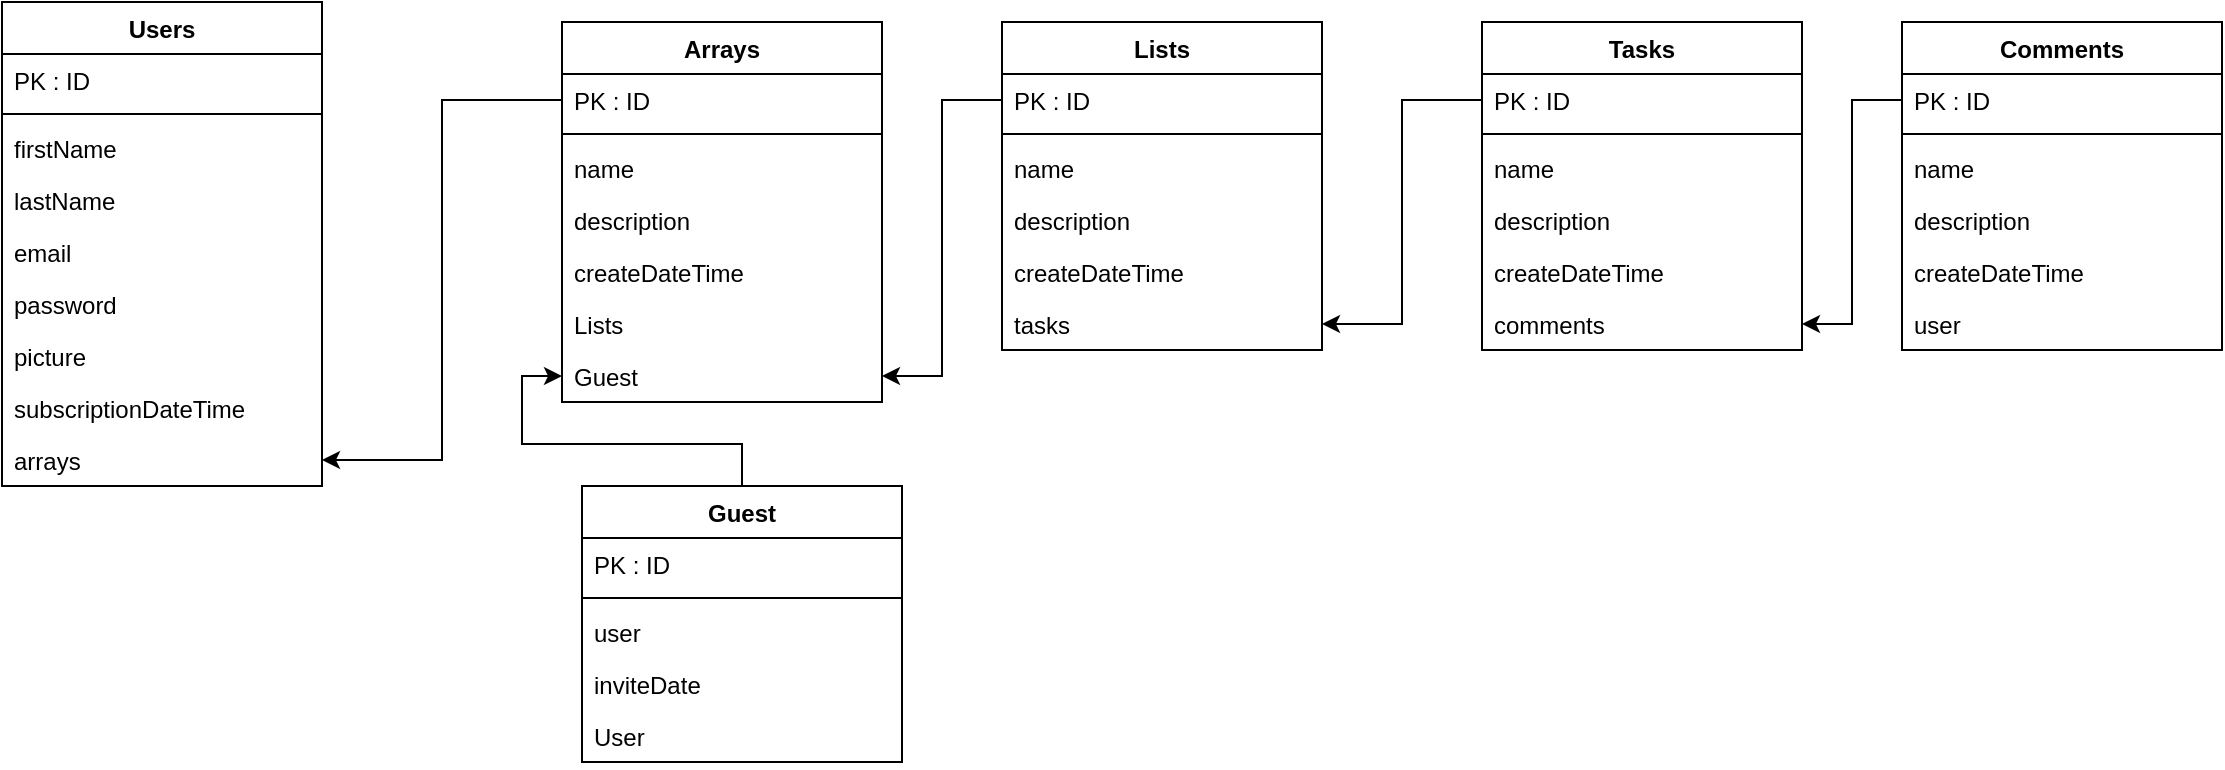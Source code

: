 <mxfile version="14.2.4" type="github">
  <diagram id="HDbMhDB7XsGi5WWxnpXI" name="Page-1">
    <mxGraphModel dx="1038" dy="579" grid="1" gridSize="10" guides="1" tooltips="1" connect="1" arrows="1" fold="1" page="1" pageScale="1" pageWidth="827" pageHeight="1169" math="0" shadow="0">
      <root>
        <mxCell id="0" />
        <mxCell id="1" parent="0" />
        <mxCell id="4TvPpoLYzu6q3lhIc_QF-1" value="Arrays" style="swimlane;fontStyle=1;align=center;verticalAlign=top;childLayout=stackLayout;horizontal=1;startSize=26;horizontalStack=0;resizeParent=1;resizeParentMax=0;resizeLast=0;collapsible=1;marginBottom=0;" parent="1" vertex="1">
          <mxGeometry x="320" y="120" width="160" height="190" as="geometry" />
        </mxCell>
        <mxCell id="4TvPpoLYzu6q3lhIc_QF-2" value="PK : ID" style="text;strokeColor=none;fillColor=none;align=left;verticalAlign=top;spacingLeft=4;spacingRight=4;overflow=hidden;rotatable=0;points=[[0,0.5],[1,0.5]];portConstraint=eastwest;" parent="4TvPpoLYzu6q3lhIc_QF-1" vertex="1">
          <mxGeometry y="26" width="160" height="26" as="geometry" />
        </mxCell>
        <mxCell id="4TvPpoLYzu6q3lhIc_QF-3" value="" style="line;strokeWidth=1;fillColor=none;align=left;verticalAlign=middle;spacingTop=-1;spacingLeft=3;spacingRight=3;rotatable=0;labelPosition=right;points=[];portConstraint=eastwest;" parent="4TvPpoLYzu6q3lhIc_QF-1" vertex="1">
          <mxGeometry y="52" width="160" height="8" as="geometry" />
        </mxCell>
        <mxCell id="4TvPpoLYzu6q3lhIc_QF-22" value="name&#xa;" style="text;strokeColor=none;fillColor=none;align=left;verticalAlign=top;spacingLeft=4;spacingRight=4;overflow=hidden;rotatable=0;points=[[0,0.5],[1,0.5]];portConstraint=eastwest;" parent="4TvPpoLYzu6q3lhIc_QF-1" vertex="1">
          <mxGeometry y="60" width="160" height="26" as="geometry" />
        </mxCell>
        <mxCell id="4TvPpoLYzu6q3lhIc_QF-23" value="description&#xa;" style="text;strokeColor=none;fillColor=none;align=left;verticalAlign=top;spacingLeft=4;spacingRight=4;overflow=hidden;rotatable=0;points=[[0,0.5],[1,0.5]];portConstraint=eastwest;" parent="4TvPpoLYzu6q3lhIc_QF-1" vertex="1">
          <mxGeometry y="86" width="160" height="26" as="geometry" />
        </mxCell>
        <mxCell id="4TvPpoLYzu6q3lhIc_QF-21" value="createDateTime&#xa;" style="text;strokeColor=none;fillColor=none;align=left;verticalAlign=top;spacingLeft=4;spacingRight=4;overflow=hidden;rotatable=0;points=[[0,0.5],[1,0.5]];portConstraint=eastwest;" parent="4TvPpoLYzu6q3lhIc_QF-1" vertex="1">
          <mxGeometry y="112" width="160" height="26" as="geometry" />
        </mxCell>
        <mxCell id="VicLam8vCwVhrmRGH8Kk-8" value="Lists" style="text;strokeColor=none;fillColor=none;align=left;verticalAlign=top;spacingLeft=4;spacingRight=4;overflow=hidden;rotatable=0;points=[[0,0.5],[1,0.5]];portConstraint=eastwest;" vertex="1" parent="4TvPpoLYzu6q3lhIc_QF-1">
          <mxGeometry y="138" width="160" height="26" as="geometry" />
        </mxCell>
        <mxCell id="4TvPpoLYzu6q3lhIc_QF-4" value="Guest" style="text;strokeColor=none;fillColor=none;align=left;verticalAlign=top;spacingLeft=4;spacingRight=4;overflow=hidden;rotatable=0;points=[[0,0.5],[1,0.5]];portConstraint=eastwest;" parent="4TvPpoLYzu6q3lhIc_QF-1" vertex="1">
          <mxGeometry y="164" width="160" height="26" as="geometry" />
        </mxCell>
        <mxCell id="4TvPpoLYzu6q3lhIc_QF-5" value="Users" style="swimlane;fontStyle=1;align=center;verticalAlign=top;childLayout=stackLayout;horizontal=1;startSize=26;horizontalStack=0;resizeParent=1;resizeParentMax=0;resizeLast=0;collapsible=1;marginBottom=0;" parent="1" vertex="1">
          <mxGeometry x="40" y="110" width="160" height="242" as="geometry" />
        </mxCell>
        <mxCell id="4TvPpoLYzu6q3lhIc_QF-6" value="PK : ID" style="text;strokeColor=none;fillColor=none;align=left;verticalAlign=top;spacingLeft=4;spacingRight=4;overflow=hidden;rotatable=0;points=[[0,0.5],[1,0.5]];portConstraint=eastwest;" parent="4TvPpoLYzu6q3lhIc_QF-5" vertex="1">
          <mxGeometry y="26" width="160" height="26" as="geometry" />
        </mxCell>
        <mxCell id="4TvPpoLYzu6q3lhIc_QF-7" value="" style="line;strokeWidth=1;fillColor=none;align=left;verticalAlign=middle;spacingTop=-1;spacingLeft=3;spacingRight=3;rotatable=0;labelPosition=right;points=[];portConstraint=eastwest;" parent="4TvPpoLYzu6q3lhIc_QF-5" vertex="1">
          <mxGeometry y="52" width="160" height="8" as="geometry" />
        </mxCell>
        <mxCell id="4TvPpoLYzu6q3lhIc_QF-10" value="firstName" style="text;strokeColor=none;fillColor=none;align=left;verticalAlign=top;spacingLeft=4;spacingRight=4;overflow=hidden;rotatable=0;points=[[0,0.5],[1,0.5]];portConstraint=eastwest;" parent="4TvPpoLYzu6q3lhIc_QF-5" vertex="1">
          <mxGeometry y="60" width="160" height="26" as="geometry" />
        </mxCell>
        <mxCell id="4TvPpoLYzu6q3lhIc_QF-11" value="lastName&#xa;" style="text;strokeColor=none;fillColor=none;align=left;verticalAlign=top;spacingLeft=4;spacingRight=4;overflow=hidden;rotatable=0;points=[[0,0.5],[1,0.5]];portConstraint=eastwest;" parent="4TvPpoLYzu6q3lhIc_QF-5" vertex="1">
          <mxGeometry y="86" width="160" height="26" as="geometry" />
        </mxCell>
        <mxCell id="4TvPpoLYzu6q3lhIc_QF-12" value="email&#xa;" style="text;strokeColor=none;fillColor=none;align=left;verticalAlign=top;spacingLeft=4;spacingRight=4;overflow=hidden;rotatable=0;points=[[0,0.5],[1,0.5]];portConstraint=eastwest;" parent="4TvPpoLYzu6q3lhIc_QF-5" vertex="1">
          <mxGeometry y="112" width="160" height="26" as="geometry" />
        </mxCell>
        <mxCell id="4TvPpoLYzu6q3lhIc_QF-15" value="password&#xa;&#xa;" style="text;strokeColor=none;fillColor=none;align=left;verticalAlign=top;spacingLeft=4;spacingRight=4;overflow=hidden;rotatable=0;points=[[0,0.5],[1,0.5]];portConstraint=eastwest;" parent="4TvPpoLYzu6q3lhIc_QF-5" vertex="1">
          <mxGeometry y="138" width="160" height="26" as="geometry" />
        </mxCell>
        <mxCell id="4TvPpoLYzu6q3lhIc_QF-24" value="picture&#xa;" style="text;strokeColor=none;fillColor=none;align=left;verticalAlign=top;spacingLeft=4;spacingRight=4;overflow=hidden;rotatable=0;points=[[0,0.5],[1,0.5]];portConstraint=eastwest;" parent="4TvPpoLYzu6q3lhIc_QF-5" vertex="1">
          <mxGeometry y="164" width="160" height="26" as="geometry" />
        </mxCell>
        <mxCell id="4TvPpoLYzu6q3lhIc_QF-13" value="subscriptionDateTime&#xa;&#xa;" style="text;strokeColor=none;fillColor=none;align=left;verticalAlign=top;spacingLeft=4;spacingRight=4;overflow=hidden;rotatable=0;points=[[0,0.5],[1,0.5]];portConstraint=eastwest;" parent="4TvPpoLYzu6q3lhIc_QF-5" vertex="1">
          <mxGeometry y="190" width="160" height="26" as="geometry" />
        </mxCell>
        <mxCell id="4TvPpoLYzu6q3lhIc_QF-8" value="arrays" style="text;strokeColor=none;fillColor=none;align=left;verticalAlign=top;spacingLeft=4;spacingRight=4;overflow=hidden;rotatable=0;points=[[0,0.5],[1,0.5]];portConstraint=eastwest;" parent="4TvPpoLYzu6q3lhIc_QF-5" vertex="1">
          <mxGeometry y="216" width="160" height="26" as="geometry" />
        </mxCell>
        <mxCell id="4TvPpoLYzu6q3lhIc_QF-25" value="Lists" style="swimlane;fontStyle=1;align=center;verticalAlign=top;childLayout=stackLayout;horizontal=1;startSize=26;horizontalStack=0;resizeParent=1;resizeParentMax=0;resizeLast=0;collapsible=1;marginBottom=0;" parent="1" vertex="1">
          <mxGeometry x="540" y="120" width="160" height="164" as="geometry" />
        </mxCell>
        <mxCell id="4TvPpoLYzu6q3lhIc_QF-26" value="PK : ID" style="text;strokeColor=none;fillColor=none;align=left;verticalAlign=top;spacingLeft=4;spacingRight=4;overflow=hidden;rotatable=0;points=[[0,0.5],[1,0.5]];portConstraint=eastwest;" parent="4TvPpoLYzu6q3lhIc_QF-25" vertex="1">
          <mxGeometry y="26" width="160" height="26" as="geometry" />
        </mxCell>
        <mxCell id="4TvPpoLYzu6q3lhIc_QF-27" value="" style="line;strokeWidth=1;fillColor=none;align=left;verticalAlign=middle;spacingTop=-1;spacingLeft=3;spacingRight=3;rotatable=0;labelPosition=right;points=[];portConstraint=eastwest;" parent="4TvPpoLYzu6q3lhIc_QF-25" vertex="1">
          <mxGeometry y="52" width="160" height="8" as="geometry" />
        </mxCell>
        <mxCell id="4TvPpoLYzu6q3lhIc_QF-28" value="name&#xa;" style="text;strokeColor=none;fillColor=none;align=left;verticalAlign=top;spacingLeft=4;spacingRight=4;overflow=hidden;rotatable=0;points=[[0,0.5],[1,0.5]];portConstraint=eastwest;" parent="4TvPpoLYzu6q3lhIc_QF-25" vertex="1">
          <mxGeometry y="60" width="160" height="26" as="geometry" />
        </mxCell>
        <mxCell id="4TvPpoLYzu6q3lhIc_QF-29" value="description&#xa;" style="text;strokeColor=none;fillColor=none;align=left;verticalAlign=top;spacingLeft=4;spacingRight=4;overflow=hidden;rotatable=0;points=[[0,0.5],[1,0.5]];portConstraint=eastwest;" parent="4TvPpoLYzu6q3lhIc_QF-25" vertex="1">
          <mxGeometry y="86" width="160" height="26" as="geometry" />
        </mxCell>
        <mxCell id="4TvPpoLYzu6q3lhIc_QF-30" value="createDateTime&#xa;" style="text;strokeColor=none;fillColor=none;align=left;verticalAlign=top;spacingLeft=4;spacingRight=4;overflow=hidden;rotatable=0;points=[[0,0.5],[1,0.5]];portConstraint=eastwest;" parent="4TvPpoLYzu6q3lhIc_QF-25" vertex="1">
          <mxGeometry y="112" width="160" height="26" as="geometry" />
        </mxCell>
        <mxCell id="4TvPpoLYzu6q3lhIc_QF-31" value="tasks&#xa;" style="text;strokeColor=none;fillColor=none;align=left;verticalAlign=top;spacingLeft=4;spacingRight=4;overflow=hidden;rotatable=0;points=[[0,0.5],[1,0.5]];portConstraint=eastwest;" parent="4TvPpoLYzu6q3lhIc_QF-25" vertex="1">
          <mxGeometry y="138" width="160" height="26" as="geometry" />
        </mxCell>
        <mxCell id="4TvPpoLYzu6q3lhIc_QF-33" value="Tasks" style="swimlane;fontStyle=1;align=center;verticalAlign=top;childLayout=stackLayout;horizontal=1;startSize=26;horizontalStack=0;resizeParent=1;resizeParentMax=0;resizeLast=0;collapsible=1;marginBottom=0;" parent="1" vertex="1">
          <mxGeometry x="780" y="120" width="160" height="164" as="geometry" />
        </mxCell>
        <mxCell id="4TvPpoLYzu6q3lhIc_QF-34" value="PK : ID" style="text;strokeColor=none;fillColor=none;align=left;verticalAlign=top;spacingLeft=4;spacingRight=4;overflow=hidden;rotatable=0;points=[[0,0.5],[1,0.5]];portConstraint=eastwest;" parent="4TvPpoLYzu6q3lhIc_QF-33" vertex="1">
          <mxGeometry y="26" width="160" height="26" as="geometry" />
        </mxCell>
        <mxCell id="4TvPpoLYzu6q3lhIc_QF-35" value="" style="line;strokeWidth=1;fillColor=none;align=left;verticalAlign=middle;spacingTop=-1;spacingLeft=3;spacingRight=3;rotatable=0;labelPosition=right;points=[];portConstraint=eastwest;" parent="4TvPpoLYzu6q3lhIc_QF-33" vertex="1">
          <mxGeometry y="52" width="160" height="8" as="geometry" />
        </mxCell>
        <mxCell id="4TvPpoLYzu6q3lhIc_QF-36" value="name&#xa;" style="text;strokeColor=none;fillColor=none;align=left;verticalAlign=top;spacingLeft=4;spacingRight=4;overflow=hidden;rotatable=0;points=[[0,0.5],[1,0.5]];portConstraint=eastwest;" parent="4TvPpoLYzu6q3lhIc_QF-33" vertex="1">
          <mxGeometry y="60" width="160" height="26" as="geometry" />
        </mxCell>
        <mxCell id="4TvPpoLYzu6q3lhIc_QF-37" value="description&#xa;" style="text;strokeColor=none;fillColor=none;align=left;verticalAlign=top;spacingLeft=4;spacingRight=4;overflow=hidden;rotatable=0;points=[[0,0.5],[1,0.5]];portConstraint=eastwest;" parent="4TvPpoLYzu6q3lhIc_QF-33" vertex="1">
          <mxGeometry y="86" width="160" height="26" as="geometry" />
        </mxCell>
        <mxCell id="4TvPpoLYzu6q3lhIc_QF-38" value="createDateTime&#xa;" style="text;strokeColor=none;fillColor=none;align=left;verticalAlign=top;spacingLeft=4;spacingRight=4;overflow=hidden;rotatable=0;points=[[0,0.5],[1,0.5]];portConstraint=eastwest;" parent="4TvPpoLYzu6q3lhIc_QF-33" vertex="1">
          <mxGeometry y="112" width="160" height="26" as="geometry" />
        </mxCell>
        <mxCell id="4TvPpoLYzu6q3lhIc_QF-39" value="comments&#xa;" style="text;strokeColor=none;fillColor=none;align=left;verticalAlign=top;spacingLeft=4;spacingRight=4;overflow=hidden;rotatable=0;points=[[0,0.5],[1,0.5]];portConstraint=eastwest;" parent="4TvPpoLYzu6q3lhIc_QF-33" vertex="1">
          <mxGeometry y="138" width="160" height="26" as="geometry" />
        </mxCell>
        <mxCell id="4TvPpoLYzu6q3lhIc_QF-42" value="Comments&#xa;" style="swimlane;fontStyle=1;align=center;verticalAlign=top;childLayout=stackLayout;horizontal=1;startSize=26;horizontalStack=0;resizeParent=1;resizeParentMax=0;resizeLast=0;collapsible=1;marginBottom=0;" parent="1" vertex="1">
          <mxGeometry x="990" y="120" width="160" height="164" as="geometry" />
        </mxCell>
        <mxCell id="4TvPpoLYzu6q3lhIc_QF-43" value="PK : ID" style="text;strokeColor=none;fillColor=none;align=left;verticalAlign=top;spacingLeft=4;spacingRight=4;overflow=hidden;rotatable=0;points=[[0,0.5],[1,0.5]];portConstraint=eastwest;" parent="4TvPpoLYzu6q3lhIc_QF-42" vertex="1">
          <mxGeometry y="26" width="160" height="26" as="geometry" />
        </mxCell>
        <mxCell id="4TvPpoLYzu6q3lhIc_QF-44" value="" style="line;strokeWidth=1;fillColor=none;align=left;verticalAlign=middle;spacingTop=-1;spacingLeft=3;spacingRight=3;rotatable=0;labelPosition=right;points=[];portConstraint=eastwest;" parent="4TvPpoLYzu6q3lhIc_QF-42" vertex="1">
          <mxGeometry y="52" width="160" height="8" as="geometry" />
        </mxCell>
        <mxCell id="4TvPpoLYzu6q3lhIc_QF-45" value="name&#xa;" style="text;strokeColor=none;fillColor=none;align=left;verticalAlign=top;spacingLeft=4;spacingRight=4;overflow=hidden;rotatable=0;points=[[0,0.5],[1,0.5]];portConstraint=eastwest;" parent="4TvPpoLYzu6q3lhIc_QF-42" vertex="1">
          <mxGeometry y="60" width="160" height="26" as="geometry" />
        </mxCell>
        <mxCell id="4TvPpoLYzu6q3lhIc_QF-46" value="description&#xa;" style="text;strokeColor=none;fillColor=none;align=left;verticalAlign=top;spacingLeft=4;spacingRight=4;overflow=hidden;rotatable=0;points=[[0,0.5],[1,0.5]];portConstraint=eastwest;" parent="4TvPpoLYzu6q3lhIc_QF-42" vertex="1">
          <mxGeometry y="86" width="160" height="26" as="geometry" />
        </mxCell>
        <mxCell id="4TvPpoLYzu6q3lhIc_QF-47" value="createDateTime&#xa;" style="text;strokeColor=none;fillColor=none;align=left;verticalAlign=top;spacingLeft=4;spacingRight=4;overflow=hidden;rotatable=0;points=[[0,0.5],[1,0.5]];portConstraint=eastwest;" parent="4TvPpoLYzu6q3lhIc_QF-42" vertex="1">
          <mxGeometry y="112" width="160" height="26" as="geometry" />
        </mxCell>
        <mxCell id="4TvPpoLYzu6q3lhIc_QF-48" value="user&#xa;" style="text;strokeColor=none;fillColor=none;align=left;verticalAlign=top;spacingLeft=4;spacingRight=4;overflow=hidden;rotatable=0;points=[[0,0.5],[1,0.5]];portConstraint=eastwest;" parent="4TvPpoLYzu6q3lhIc_QF-42" vertex="1">
          <mxGeometry y="138" width="160" height="26" as="geometry" />
        </mxCell>
        <mxCell id="4TvPpoLYzu6q3lhIc_QF-51" style="edgeStyle=orthogonalEdgeStyle;rounded=0;orthogonalLoop=1;jettySize=auto;html=1;entryX=1;entryY=0.5;entryDx=0;entryDy=0;" parent="1" source="4TvPpoLYzu6q3lhIc_QF-2" target="4TvPpoLYzu6q3lhIc_QF-8" edge="1">
          <mxGeometry relative="1" as="geometry" />
        </mxCell>
        <mxCell id="4TvPpoLYzu6q3lhIc_QF-52" style="edgeStyle=orthogonalEdgeStyle;rounded=0;orthogonalLoop=1;jettySize=auto;html=1;entryX=1;entryY=0.5;entryDx=0;entryDy=0;" parent="1" source="4TvPpoLYzu6q3lhIc_QF-26" target="4TvPpoLYzu6q3lhIc_QF-4" edge="1">
          <mxGeometry relative="1" as="geometry" />
        </mxCell>
        <mxCell id="4TvPpoLYzu6q3lhIc_QF-53" style="edgeStyle=orthogonalEdgeStyle;rounded=0;orthogonalLoop=1;jettySize=auto;html=1;entryX=1;entryY=0.5;entryDx=0;entryDy=0;" parent="1" source="4TvPpoLYzu6q3lhIc_QF-34" target="4TvPpoLYzu6q3lhIc_QF-31" edge="1">
          <mxGeometry relative="1" as="geometry" />
        </mxCell>
        <mxCell id="4TvPpoLYzu6q3lhIc_QF-54" style="edgeStyle=orthogonalEdgeStyle;rounded=0;orthogonalLoop=1;jettySize=auto;html=1;entryX=1;entryY=0.5;entryDx=0;entryDy=0;" parent="1" source="4TvPpoLYzu6q3lhIc_QF-43" target="4TvPpoLYzu6q3lhIc_QF-39" edge="1">
          <mxGeometry relative="1" as="geometry" />
        </mxCell>
        <mxCell id="VicLam8vCwVhrmRGH8Kk-10" style="edgeStyle=orthogonalEdgeStyle;rounded=0;orthogonalLoop=1;jettySize=auto;html=1;entryX=0;entryY=0.5;entryDx=0;entryDy=0;" edge="1" parent="1" source="VicLam8vCwVhrmRGH8Kk-1" target="4TvPpoLYzu6q3lhIc_QF-4">
          <mxGeometry relative="1" as="geometry" />
        </mxCell>
        <mxCell id="VicLam8vCwVhrmRGH8Kk-1" value="Guest" style="swimlane;fontStyle=1;align=center;verticalAlign=top;childLayout=stackLayout;horizontal=1;startSize=26;horizontalStack=0;resizeParent=1;resizeParentMax=0;resizeLast=0;collapsible=1;marginBottom=0;" vertex="1" parent="1">
          <mxGeometry x="330" y="352" width="160" height="138" as="geometry" />
        </mxCell>
        <mxCell id="VicLam8vCwVhrmRGH8Kk-2" value="PK : ID" style="text;strokeColor=none;fillColor=none;align=left;verticalAlign=top;spacingLeft=4;spacingRight=4;overflow=hidden;rotatable=0;points=[[0,0.5],[1,0.5]];portConstraint=eastwest;" vertex="1" parent="VicLam8vCwVhrmRGH8Kk-1">
          <mxGeometry y="26" width="160" height="26" as="geometry" />
        </mxCell>
        <mxCell id="VicLam8vCwVhrmRGH8Kk-3" value="" style="line;strokeWidth=1;fillColor=none;align=left;verticalAlign=middle;spacingTop=-1;spacingLeft=3;spacingRight=3;rotatable=0;labelPosition=right;points=[];portConstraint=eastwest;" vertex="1" parent="VicLam8vCwVhrmRGH8Kk-1">
          <mxGeometry y="52" width="160" height="8" as="geometry" />
        </mxCell>
        <mxCell id="VicLam8vCwVhrmRGH8Kk-4" value="user" style="text;strokeColor=none;fillColor=none;align=left;verticalAlign=top;spacingLeft=4;spacingRight=4;overflow=hidden;rotatable=0;points=[[0,0.5],[1,0.5]];portConstraint=eastwest;" vertex="1" parent="VicLam8vCwVhrmRGH8Kk-1">
          <mxGeometry y="60" width="160" height="26" as="geometry" />
        </mxCell>
        <mxCell id="VicLam8vCwVhrmRGH8Kk-5" value="inviteDate" style="text;strokeColor=none;fillColor=none;align=left;verticalAlign=top;spacingLeft=4;spacingRight=4;overflow=hidden;rotatable=0;points=[[0,0.5],[1,0.5]];portConstraint=eastwest;" vertex="1" parent="VicLam8vCwVhrmRGH8Kk-1">
          <mxGeometry y="86" width="160" height="26" as="geometry" />
        </mxCell>
        <mxCell id="VicLam8vCwVhrmRGH8Kk-7" value="User" style="text;strokeColor=none;fillColor=none;align=left;verticalAlign=top;spacingLeft=4;spacingRight=4;overflow=hidden;rotatable=0;points=[[0,0.5],[1,0.5]];portConstraint=eastwest;" vertex="1" parent="VicLam8vCwVhrmRGH8Kk-1">
          <mxGeometry y="112" width="160" height="26" as="geometry" />
        </mxCell>
      </root>
    </mxGraphModel>
  </diagram>
</mxfile>
